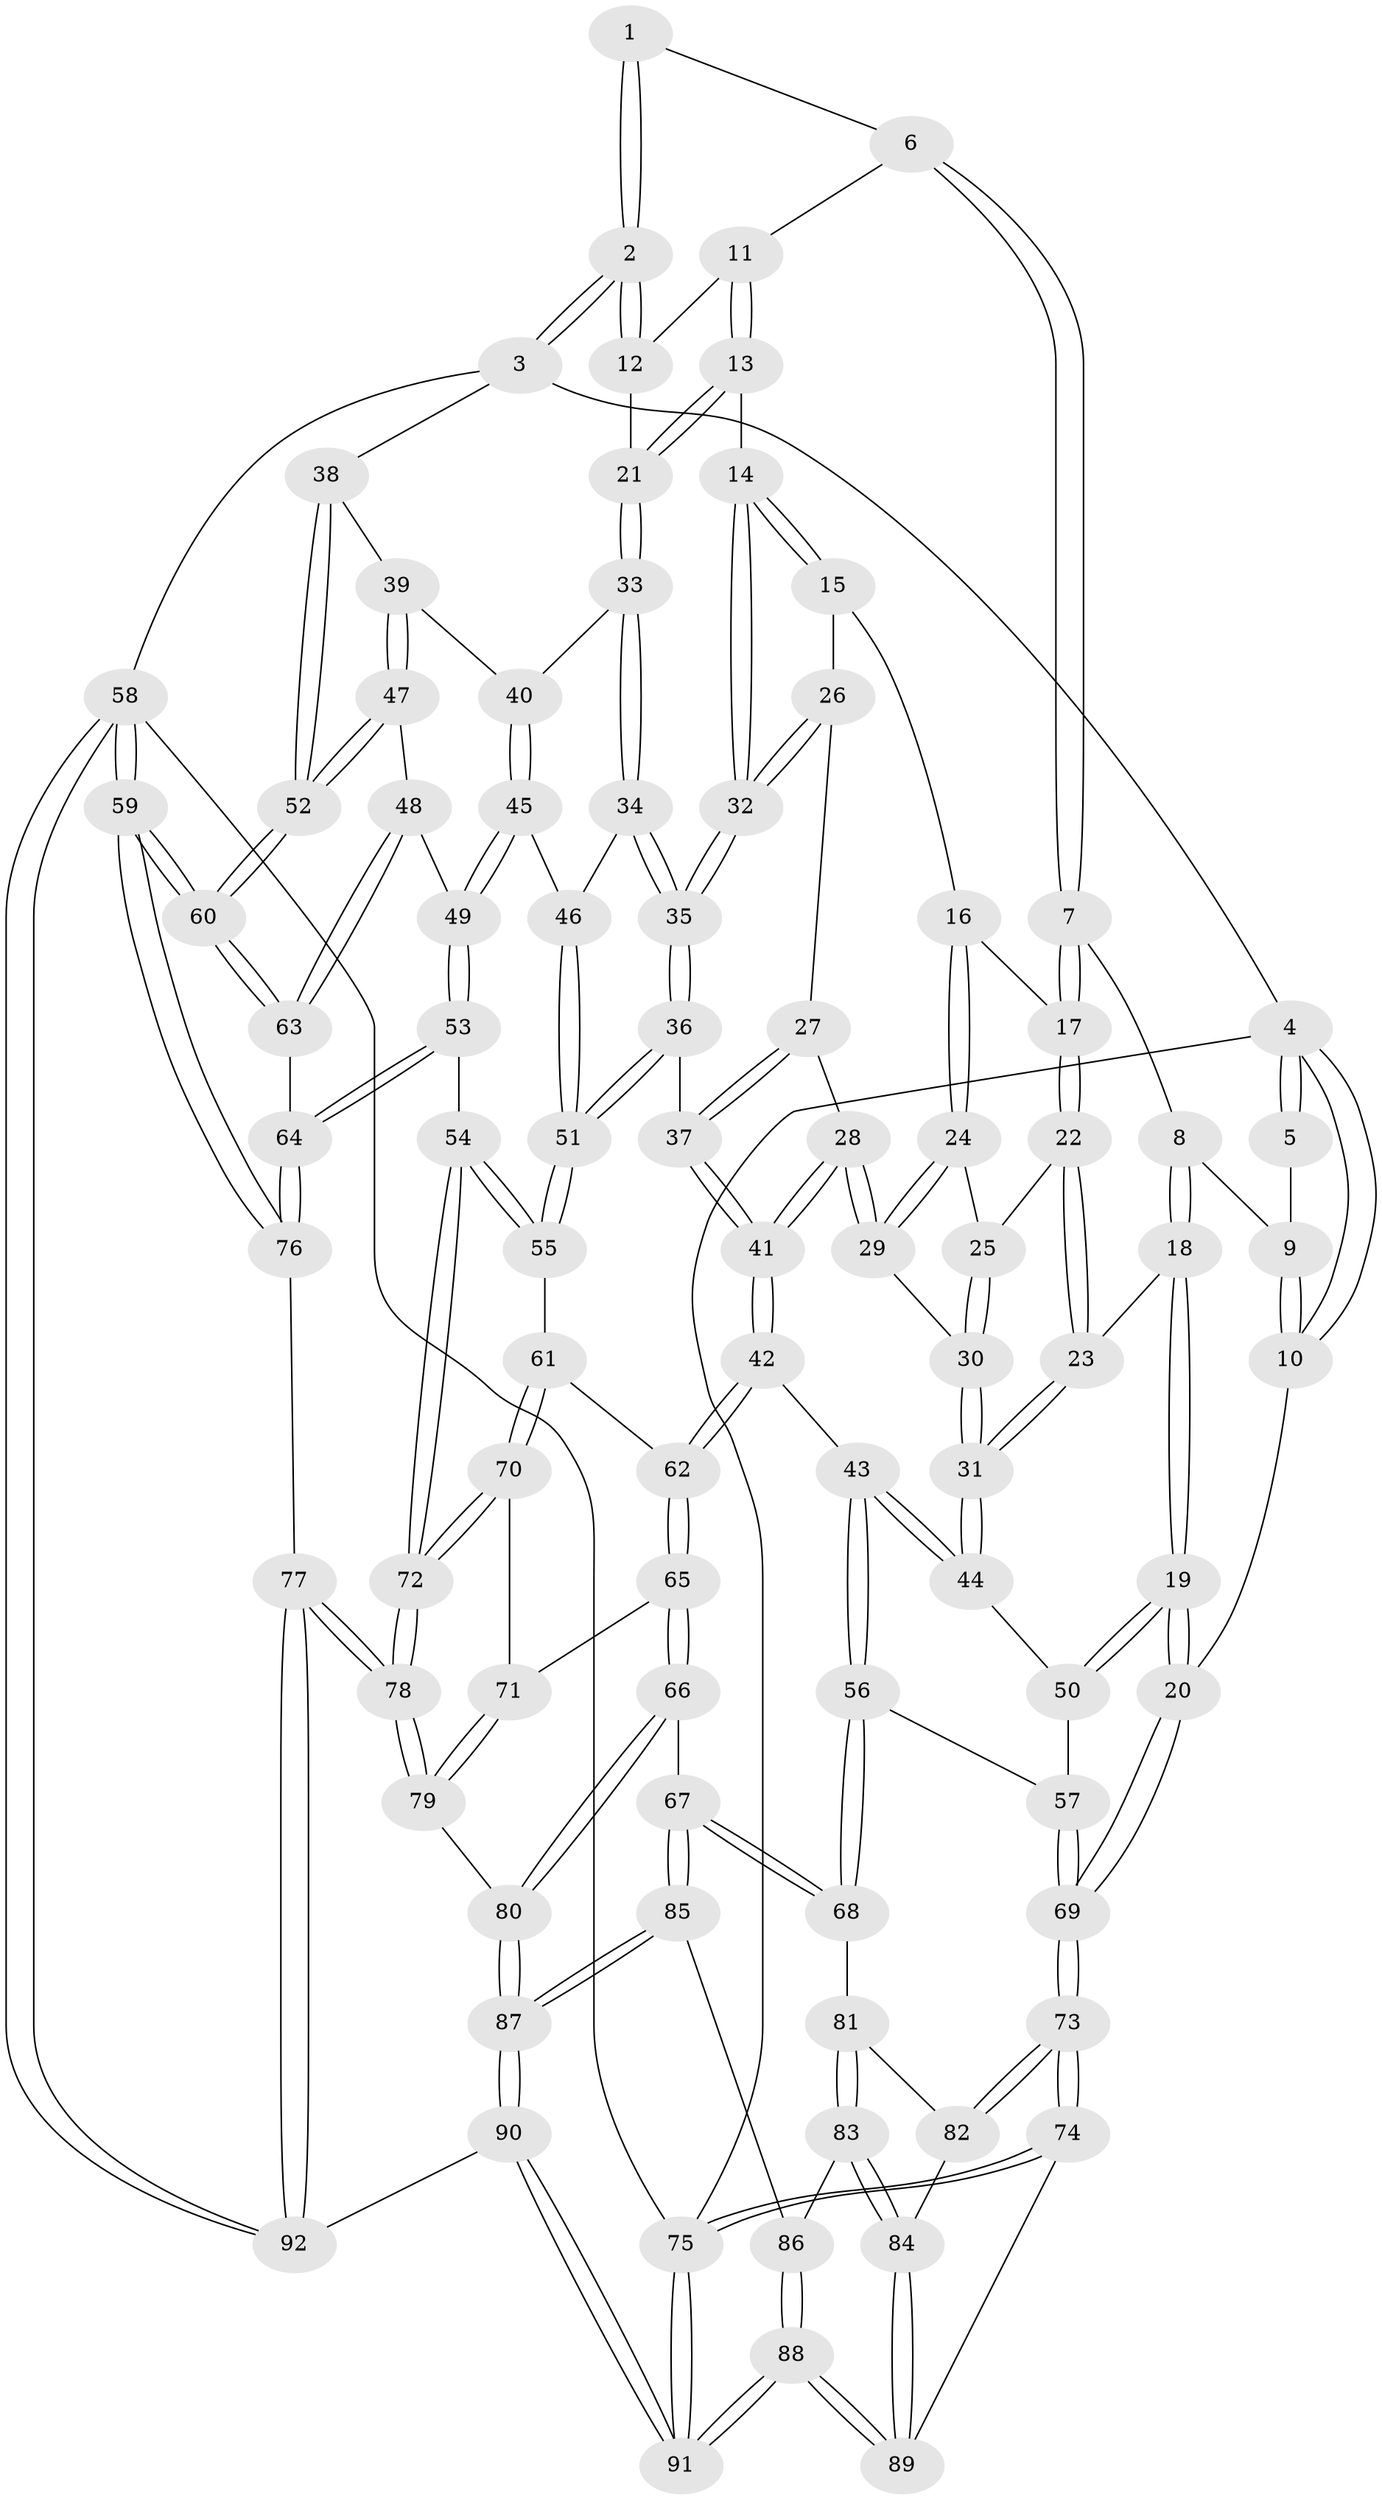 // coarse degree distribution, {3: 0.09090909090909091, 6: 0.12727272727272726, 5: 0.2727272727272727, 4: 0.509090909090909}
// Generated by graph-tools (version 1.1) at 2025/42/03/06/25 10:42:34]
// undirected, 92 vertices, 227 edges
graph export_dot {
graph [start="1"]
  node [color=gray90,style=filled];
  1 [pos="+0.40877454374632294+0"];
  2 [pos="+1+0"];
  3 [pos="+1+0"];
  4 [pos="+0+0"];
  5 [pos="+0.015714876623783156+0"];
  6 [pos="+0.40976486545057816+0"];
  7 [pos="+0.36103653297348287+0.12170249009388526"];
  8 [pos="+0.1283254225321643+0.19433731242204588"];
  9 [pos="+0.11233108679814449+0.17032316809420492"];
  10 [pos="+0+0.006295902494735767"];
  11 [pos="+0.5815446535367514+0.13721176714316097"];
  12 [pos="+0.9558463347929428+0.03574881639831106"];
  13 [pos="+0.6613189083742392+0.25946993149082087"];
  14 [pos="+0.6337719258792663+0.28561245814067254"];
  15 [pos="+0.42760005768015363+0.2493965632906518"];
  16 [pos="+0.37759087329797575+0.19669354757124602"];
  17 [pos="+0.36244719017838206+0.13948631058817718"];
  18 [pos="+0.061997824065146326+0.34077779057205576"];
  19 [pos="+0+0.41691222153918794"];
  20 [pos="+0+0.4238412579596418"];
  21 [pos="+0.7967946641027431+0.2613298572053337"];
  22 [pos="+0.1985938781984161+0.31575253108976864"];
  23 [pos="+0.07593852852738767+0.3454071652709303"];
  24 [pos="+0.3236033588683597+0.35099460857904846"];
  25 [pos="+0.25194430016131764+0.3403829488927363"];
  26 [pos="+0.45559333548076325+0.31038271837561404"];
  27 [pos="+0.43094802183097525+0.3755764882000043"];
  28 [pos="+0.3308964024629719+0.38640431229201094"];
  29 [pos="+0.32534610832993477+0.37093696648004176"];
  30 [pos="+0.21970633072405457+0.40196892099632114"];
  31 [pos="+0.17677519734393515+0.4272725422348403"];
  32 [pos="+0.571628298040804+0.40703230795767764"];
  33 [pos="+0.8057065664544817+0.3017045634616808"];
  34 [pos="+0.6983092845850739+0.4421172200961662"];
  35 [pos="+0.571030216853469+0.45784597620813294"];
  36 [pos="+0.5500126488698146+0.4984096398862385"];
  37 [pos="+0.47040937952848566+0.5042948659655163"];
  38 [pos="+1+0.22480524897715234"];
  39 [pos="+0.9123086855413887+0.403059781271293"];
  40 [pos="+0.8413161121187337+0.3597924256359095"];
  41 [pos="+0.3464748726762584+0.5425989267225141"];
  42 [pos="+0.34290505352694645+0.5462937432623414"];
  43 [pos="+0.34157816257553203+0.5468822219279067"];
  44 [pos="+0.21432218672969147+0.489702104761321"];
  45 [pos="+0.7921291146299926+0.5130798953455827"];
  46 [pos="+0.7627547832238135+0.5080726165018639"];
  47 [pos="+0.965837086139986+0.5492983250996116"];
  48 [pos="+0.8572951520235914+0.5692159144278701"];
  49 [pos="+0.8293873350005097+0.5615774020097527"];
  50 [pos="+0.14331397314948677+0.5405745078571448"];
  51 [pos="+0.6094751278309257+0.6019283702569578"];
  52 [pos="+1+0.6417095381385356"];
  53 [pos="+0.709164159398721+0.6689158260247164"];
  54 [pos="+0.6599571860038533+0.6600745844370023"];
  55 [pos="+0.6117631810209726+0.6119742183892678"];
  56 [pos="+0.24084826492401518+0.7052593995422289"];
  57 [pos="+0.13549238212405465+0.645947770613551"];
  58 [pos="+1+1"];
  59 [pos="+1+0.9209161151784335"];
  60 [pos="+1+0.815333266705071"];
  61 [pos="+0.5380723309104395+0.6716568390516774"];
  62 [pos="+0.42693743562527325+0.6569703643410707"];
  63 [pos="+0.8455549854182848+0.7831289472227748"];
  64 [pos="+0.8357259580052934+0.7853043200004552"];
  65 [pos="+0.4280299773071656+0.7491331035165023"];
  66 [pos="+0.33431052982247084+0.8030319260989964"];
  67 [pos="+0.2908158836023669+0.7907111139833984"];
  68 [pos="+0.24297354447179162+0.7287728710054282"];
  69 [pos="+0+0.6481530745168153"];
  70 [pos="+0.5067686069149705+0.7512716109315912"];
  71 [pos="+0.4961304812406883+0.7623374229161793"];
  72 [pos="+0.6301545785168181+0.7734295896869249"];
  73 [pos="+0+0.6679335945193322"];
  74 [pos="+0+0.780115478185367"];
  75 [pos="+0+1"];
  76 [pos="+0.6885716410972739+0.9584747378067625"];
  77 [pos="+0.6713987185651213+0.9730162151005107"];
  78 [pos="+0.6463974098554155+0.9476635482034658"];
  79 [pos="+0.5274598544826952+0.8977045428794358"];
  80 [pos="+0.4240414888559102+0.9097215269704941"];
  81 [pos="+0.18243696847202975+0.7656764134409123"];
  82 [pos="+0.12690026752881553+0.7784404155990553"];
  83 [pos="+0.13793574513443066+0.8860145203269987"];
  84 [pos="+0.05678823513458169+0.8889416666083733"];
  85 [pos="+0.24735270950426144+0.8972122564334721"];
  86 [pos="+0.1640293466078382+0.9036312062955862"];
  87 [pos="+0.2975624738183319+1"];
  88 [pos="+0.127334511549766+1"];
  89 [pos="+0.03542093690108908+0.8978884105149838"];
  90 [pos="+0.28053343302531697+1"];
  91 [pos="+0.17362564846236667+1"];
  92 [pos="+0.6870585043024502+1"];
  1 -- 2;
  1 -- 2;
  1 -- 6;
  2 -- 3;
  2 -- 3;
  2 -- 12;
  2 -- 12;
  3 -- 4;
  3 -- 38;
  3 -- 58;
  4 -- 5;
  4 -- 5;
  4 -- 10;
  4 -- 10;
  4 -- 75;
  5 -- 9;
  6 -- 7;
  6 -- 7;
  6 -- 11;
  7 -- 8;
  7 -- 17;
  7 -- 17;
  8 -- 9;
  8 -- 18;
  8 -- 18;
  9 -- 10;
  9 -- 10;
  10 -- 20;
  11 -- 12;
  11 -- 13;
  11 -- 13;
  12 -- 21;
  13 -- 14;
  13 -- 21;
  13 -- 21;
  14 -- 15;
  14 -- 15;
  14 -- 32;
  14 -- 32;
  15 -- 16;
  15 -- 26;
  16 -- 17;
  16 -- 24;
  16 -- 24;
  17 -- 22;
  17 -- 22;
  18 -- 19;
  18 -- 19;
  18 -- 23;
  19 -- 20;
  19 -- 20;
  19 -- 50;
  19 -- 50;
  20 -- 69;
  20 -- 69;
  21 -- 33;
  21 -- 33;
  22 -- 23;
  22 -- 23;
  22 -- 25;
  23 -- 31;
  23 -- 31;
  24 -- 25;
  24 -- 29;
  24 -- 29;
  25 -- 30;
  25 -- 30;
  26 -- 27;
  26 -- 32;
  26 -- 32;
  27 -- 28;
  27 -- 37;
  27 -- 37;
  28 -- 29;
  28 -- 29;
  28 -- 41;
  28 -- 41;
  29 -- 30;
  30 -- 31;
  30 -- 31;
  31 -- 44;
  31 -- 44;
  32 -- 35;
  32 -- 35;
  33 -- 34;
  33 -- 34;
  33 -- 40;
  34 -- 35;
  34 -- 35;
  34 -- 46;
  35 -- 36;
  35 -- 36;
  36 -- 37;
  36 -- 51;
  36 -- 51;
  37 -- 41;
  37 -- 41;
  38 -- 39;
  38 -- 52;
  38 -- 52;
  39 -- 40;
  39 -- 47;
  39 -- 47;
  40 -- 45;
  40 -- 45;
  41 -- 42;
  41 -- 42;
  42 -- 43;
  42 -- 62;
  42 -- 62;
  43 -- 44;
  43 -- 44;
  43 -- 56;
  43 -- 56;
  44 -- 50;
  45 -- 46;
  45 -- 49;
  45 -- 49;
  46 -- 51;
  46 -- 51;
  47 -- 48;
  47 -- 52;
  47 -- 52;
  48 -- 49;
  48 -- 63;
  48 -- 63;
  49 -- 53;
  49 -- 53;
  50 -- 57;
  51 -- 55;
  51 -- 55;
  52 -- 60;
  52 -- 60;
  53 -- 54;
  53 -- 64;
  53 -- 64;
  54 -- 55;
  54 -- 55;
  54 -- 72;
  54 -- 72;
  55 -- 61;
  56 -- 57;
  56 -- 68;
  56 -- 68;
  57 -- 69;
  57 -- 69;
  58 -- 59;
  58 -- 59;
  58 -- 92;
  58 -- 92;
  58 -- 75;
  59 -- 60;
  59 -- 60;
  59 -- 76;
  59 -- 76;
  60 -- 63;
  60 -- 63;
  61 -- 62;
  61 -- 70;
  61 -- 70;
  62 -- 65;
  62 -- 65;
  63 -- 64;
  64 -- 76;
  64 -- 76;
  65 -- 66;
  65 -- 66;
  65 -- 71;
  66 -- 67;
  66 -- 80;
  66 -- 80;
  67 -- 68;
  67 -- 68;
  67 -- 85;
  67 -- 85;
  68 -- 81;
  69 -- 73;
  69 -- 73;
  70 -- 71;
  70 -- 72;
  70 -- 72;
  71 -- 79;
  71 -- 79;
  72 -- 78;
  72 -- 78;
  73 -- 74;
  73 -- 74;
  73 -- 82;
  73 -- 82;
  74 -- 75;
  74 -- 75;
  74 -- 89;
  75 -- 91;
  75 -- 91;
  76 -- 77;
  77 -- 78;
  77 -- 78;
  77 -- 92;
  77 -- 92;
  78 -- 79;
  78 -- 79;
  79 -- 80;
  80 -- 87;
  80 -- 87;
  81 -- 82;
  81 -- 83;
  81 -- 83;
  82 -- 84;
  83 -- 84;
  83 -- 84;
  83 -- 86;
  84 -- 89;
  84 -- 89;
  85 -- 86;
  85 -- 87;
  85 -- 87;
  86 -- 88;
  86 -- 88;
  87 -- 90;
  87 -- 90;
  88 -- 89;
  88 -- 89;
  88 -- 91;
  88 -- 91;
  90 -- 91;
  90 -- 91;
  90 -- 92;
}
